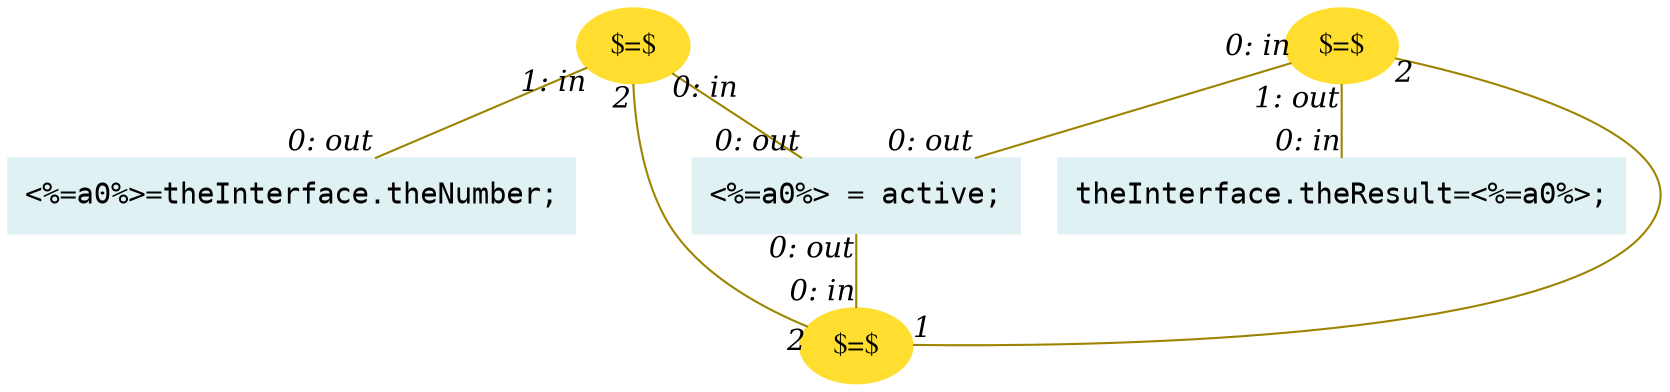 digraph g{node_5691 [shape="box", style="filled", color="#dff1f2", fontname="Courier", label="<%=a0%>=theInterface.theNumber;
" ]
node_5693 [shape="box", style="filled", color="#dff1f2", fontname="Courier", label="theInterface.theResult=<%=a0%>;
" ]
node_5736 [shape="ellipse", style="filled", color="#ffde2f", fontname="Times", label="$=$" ]
node_5756 [shape="box", style="filled", color="#dff1f2", fontname="Courier", label="<%=a0%> = active;
" ]
node_5764 [shape="ellipse", style="filled", color="#ffde2f", fontname="Times", label="$=$" ]
node_5768 [shape="ellipse", style="filled", color="#ffde2f", fontname="Times", label="$=$" ]
node_5756 -> node_5736 [dir=none, arrowHead=none, fontname="Times-Italic", arrowsize=1, color="#9d8400", label="",  headlabel="0: in", taillabel="0: out" ]
node_5764 -> node_5736 [dir=none, arrowHead=none, fontname="Times-Italic", arrowsize=1, color="#9d8400", label="",  headlabel="1", taillabel="2" ]
node_5764 -> node_5756 [dir=none, arrowHead=none, fontname="Times-Italic", arrowsize=1, color="#9d8400", label="",  headlabel="0: out", taillabel="0: in" ]
node_5768 -> node_5736 [dir=none, arrowHead=none, fontname="Times-Italic", arrowsize=1, color="#9d8400", label="",  headlabel="2", taillabel="2" ]
node_5768 -> node_5756 [dir=none, arrowHead=none, fontname="Times-Italic", arrowsize=1, color="#9d8400", label="",  headlabel="0: out", taillabel="0: in" ]
node_5768 -> node_5691 [dir=none, arrowHead=none, fontname="Times-Italic", arrowsize=1, color="#9d8400", label="",  headlabel="0: out", taillabel="1: in" ]
node_5764 -> node_5693 [dir=none, arrowHead=none, fontname="Times-Italic", arrowsize=1, color="#9d8400", label="",  headlabel="0: in", taillabel="1: out" ]
}